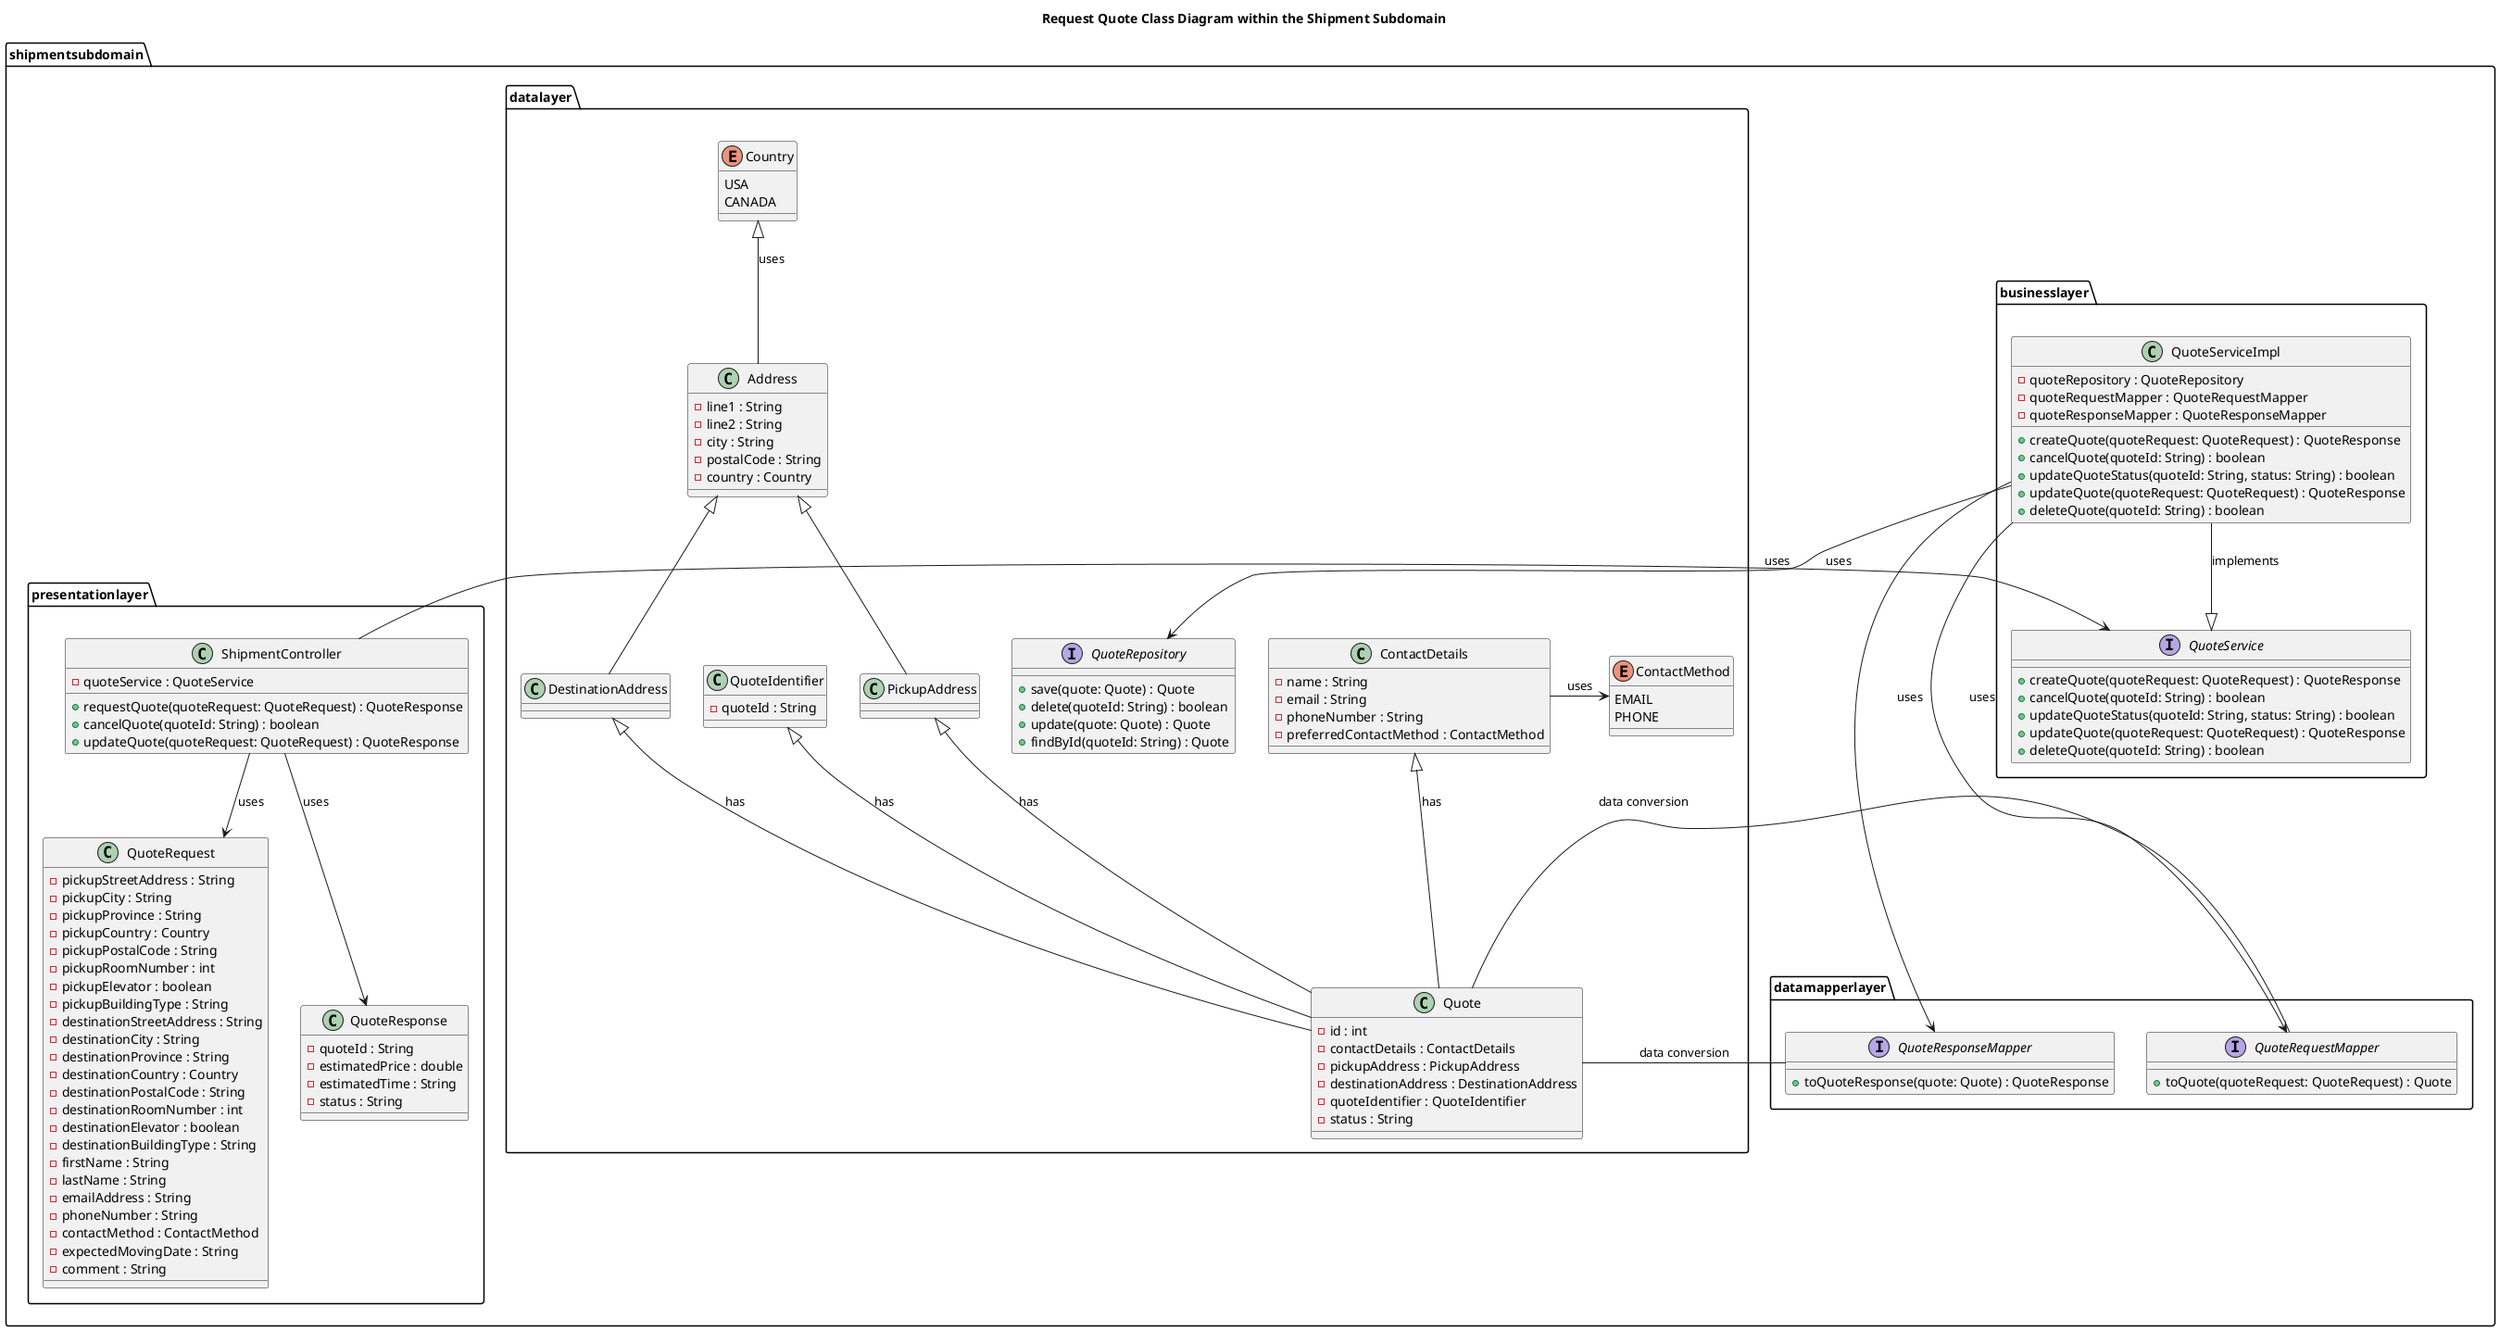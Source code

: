 @startuml
title Request Quote Class Diagram within the Shipment Subdomain

package "shipmentsubdomain" {

    package "businesslayer" {
        interface QuoteService {
            + createQuote(quoteRequest: QuoteRequest) : QuoteResponse
            + cancelQuote(quoteId: String) : boolean
            + updateQuoteStatus(quoteId: String, status: String) : boolean
            + updateQuote(quoteRequest: QuoteRequest) : QuoteResponse
            + deleteQuote(quoteId: String) : boolean
        }

        class QuoteServiceImpl {
            - quoteRepository : QuoteRepository
            - quoteRequestMapper : QuoteRequestMapper
            - quoteResponseMapper : QuoteResponseMapper
            + createQuote(quoteRequest: QuoteRequest) : QuoteResponse
            + cancelQuote(quoteId: String) : boolean
            + updateQuoteStatus(quoteId: String, status: String) : boolean
            + updateQuote(quoteRequest: QuoteRequest) : QuoteResponse
            + deleteQuote(quoteId: String) : boolean
        }
    }

    package "datalayer" {
        class ContactDetails {
            - name : String
            - email : String
            - phoneNumber : String
            - preferredContactMethod : ContactMethod
        }

        enum ContactMethod {
            EMAIL
            PHONE
        }

        enum Country {
            USA
            CANADA
        }

        class Address {
            - line1 : String
            - line2 : String
            - city : String
            - postalCode : String
            - country : Country
        }

        class PickupAddress extends Address {
        }

        class DestinationAddress extends Address {
        }

        class Quote {
            - id : int
            - contactDetails : ContactDetails
            - pickupAddress : PickupAddress
            - destinationAddress : DestinationAddress
            - quoteIdentifier : QuoteIdentifier
            - status : String
        }

        class QuoteIdentifier {
            - quoteId : String
        }

        interface QuoteRepository {
            + save(quote: Quote) : Quote
            + delete(quoteId: String) : boolean
            + update(quote: Quote) : Quote
            + findById(quoteId: String) : Quote
        }
    }

    package "datamapperlayer" {
        interface QuoteRequestMapper {
            + toQuote(quoteRequest: QuoteRequest) : Quote
        }

        interface QuoteResponseMapper {
            + toQuoteResponse(quote: Quote) : QuoteResponse
        }
    }

    package "presentationlayer" {
        class QuoteRequest {
            - pickupStreetAddress : String
            - pickupCity : String
            - pickupProvince : String
            - pickupCountry : Country
            - pickupPostalCode : String
            - pickupRoomNumber : int
            - pickupElevator : boolean
            - pickupBuildingType : String
            - destinationStreetAddress : String
            - destinationCity : String
            - destinationProvince : String
            - destinationCountry : Country
            - destinationPostalCode : String
            - destinationRoomNumber : int
            - destinationElevator : boolean
            - destinationBuildingType : String
            - firstName : String
            - lastName : String
            - emailAddress : String
            - phoneNumber : String
            - contactMethod : ContactMethod
            - expectedMovingDate : String
            - comment : String
        }

        class QuoteResponse {
            - quoteId : String
            - estimatedPrice : double
            - estimatedTime : String
            - status : String
        }

        class ShipmentController {
            - quoteService : QuoteService
            + requestQuote(quoteRequest: QuoteRequest) : QuoteResponse
            + cancelQuote(quoteId: String) : boolean
            + updateQuote(quoteRequest: QuoteRequest) : QuoteResponse
        }
    }

    QuoteServiceImpl -down-|> QuoteService : implements
    QuoteServiceImpl -down-> QuoteRepository : uses
    QuoteServiceImpl -down-> QuoteRequestMapper : uses
    QuoteServiceImpl -down-> QuoteResponseMapper : uses
    QuoteRequestMapper -left- Quote : data conversion
    QuoteResponseMapper -right- Quote : data conversion
    QuoteRepository -[hidden]-> Quote : data persistence
    Quote -up-^ ContactDetails : has
    Quote -up-^ PickupAddress : has
    Quote -up-^ DestinationAddress : has
    Quote -up-^ QuoteIdentifier : has
    ContactDetails -right-> ContactMethod : uses
    Address -up-^ Country : uses
    ShipmentController -right-> QuoteService : uses
    ShipmentController -down-> QuoteRequest : uses
    ShipmentController -down-> QuoteResponse : uses
}

@enduml
